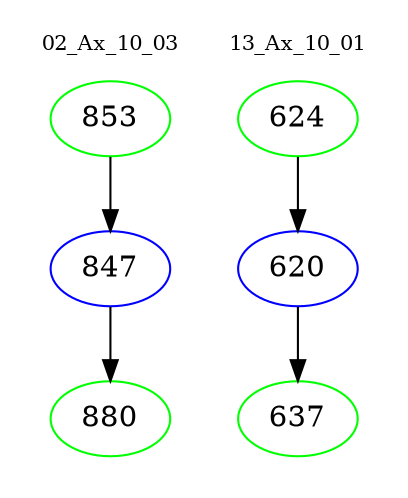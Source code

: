 digraph{
subgraph cluster_0 {
color = white
label = "02_Ax_10_03";
fontsize=10;
T0_853 [label="853", color="green"]
T0_853 -> T0_847 [color="black"]
T0_847 [label="847", color="blue"]
T0_847 -> T0_880 [color="black"]
T0_880 [label="880", color="green"]
}
subgraph cluster_1 {
color = white
label = "13_Ax_10_01";
fontsize=10;
T1_624 [label="624", color="green"]
T1_624 -> T1_620 [color="black"]
T1_620 [label="620", color="blue"]
T1_620 -> T1_637 [color="black"]
T1_637 [label="637", color="green"]
}
}

